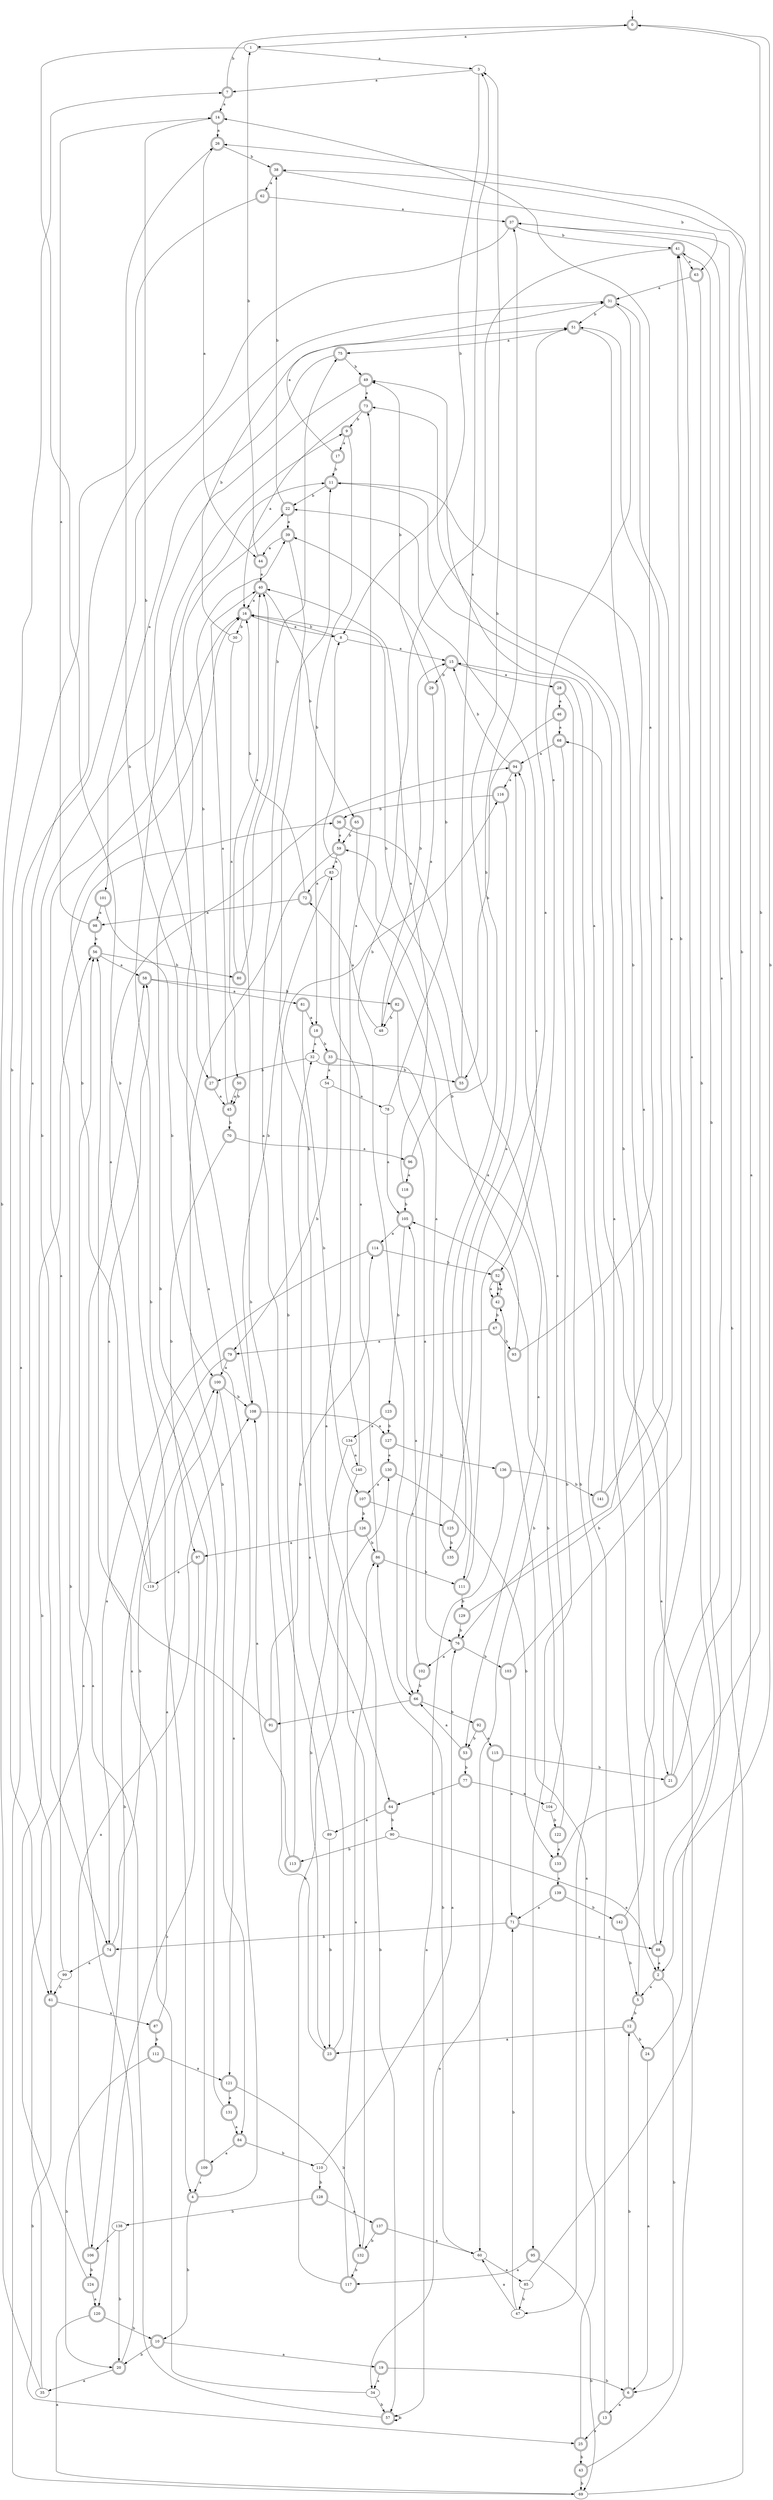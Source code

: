 digraph RandomDFA {
  __start0 [label="", shape=none];
  __start0 -> 0 [label=""];
  0 [shape=circle] [shape=doublecircle]
  0 -> 1 [label="a"]
  0 -> 2 [label="b"]
  1
  1 -> 3 [label="a"]
  1 -> 4 [label="b"]
  2 [shape=doublecircle]
  2 -> 5 [label="a"]
  2 -> 6 [label="b"]
  3
  3 -> 7 [label="a"]
  3 -> 8 [label="b"]
  4 [shape=doublecircle]
  4 -> 9 [label="a"]
  4 -> 10 [label="b"]
  5 [shape=doublecircle]
  5 -> 11 [label="a"]
  5 -> 12 [label="b"]
  6 [shape=doublecircle]
  6 -> 13 [label="a"]
  6 -> 12 [label="b"]
  7 [shape=doublecircle]
  7 -> 14 [label="a"]
  7 -> 0 [label="b"]
  8
  8 -> 15 [label="a"]
  8 -> 16 [label="b"]
  9 [shape=doublecircle]
  9 -> 17 [label="a"]
  9 -> 18 [label="b"]
  10 [shape=doublecircle]
  10 -> 19 [label="a"]
  10 -> 20 [label="b"]
  11 [shape=doublecircle]
  11 -> 21 [label="a"]
  11 -> 22 [label="b"]
  12 [shape=doublecircle]
  12 -> 23 [label="a"]
  12 -> 24 [label="b"]
  13 [shape=doublecircle]
  13 -> 25 [label="a"]
  13 -> 15 [label="b"]
  14 [shape=doublecircle]
  14 -> 26 [label="a"]
  14 -> 27 [label="b"]
  15 [shape=doublecircle]
  15 -> 28 [label="a"]
  15 -> 29 [label="b"]
  16 [shape=doublecircle]
  16 -> 8 [label="a"]
  16 -> 30 [label="b"]
  17 [shape=doublecircle]
  17 -> 31 [label="a"]
  17 -> 11 [label="b"]
  18 [shape=doublecircle]
  18 -> 32 [label="a"]
  18 -> 33 [label="b"]
  19 [shape=doublecircle]
  19 -> 34 [label="a"]
  19 -> 6 [label="b"]
  20 [shape=doublecircle]
  20 -> 35 [label="a"]
  20 -> 36 [label="b"]
  21 [shape=doublecircle]
  21 -> 37 [label="a"]
  21 -> 38 [label="b"]
  22 [shape=doublecircle]
  22 -> 39 [label="a"]
  22 -> 38 [label="b"]
  23 [shape=doublecircle]
  23 -> 32 [label="a"]
  23 -> 40 [label="b"]
  24 [shape=doublecircle]
  24 -> 6 [label="a"]
  24 -> 41 [label="b"]
  25 [shape=doublecircle]
  25 -> 42 [label="a"]
  25 -> 43 [label="b"]
  26 [shape=doublecircle]
  26 -> 44 [label="a"]
  26 -> 38 [label="b"]
  27 [shape=doublecircle]
  27 -> 45 [label="a"]
  27 -> 39 [label="b"]
  28 [shape=doublecircle]
  28 -> 46 [label="a"]
  28 -> 47 [label="b"]
  29 [shape=doublecircle]
  29 -> 48 [label="a"]
  29 -> 49 [label="b"]
  30
  30 -> 50 [label="a"]
  30 -> 51 [label="b"]
  31 [shape=doublecircle]
  31 -> 52 [label="a"]
  31 -> 51 [label="b"]
  32
  32 -> 53 [label="a"]
  32 -> 27 [label="b"]
  33 [shape=doublecircle]
  33 -> 54 [label="a"]
  33 -> 55 [label="b"]
  34
  34 -> 56 [label="a"]
  34 -> 57 [label="b"]
  35
  35 -> 58 [label="a"]
  35 -> 7 [label="b"]
  36 [shape=doublecircle]
  36 -> 59 [label="a"]
  36 -> 60 [label="b"]
  37 [shape=doublecircle]
  37 -> 61 [label="a"]
  37 -> 41 [label="b"]
  38 [shape=doublecircle]
  38 -> 62 [label="a"]
  38 -> 63 [label="b"]
  39 [shape=doublecircle]
  39 -> 44 [label="a"]
  39 -> 64 [label="b"]
  40 [shape=doublecircle]
  40 -> 16 [label="a"]
  40 -> 65 [label="b"]
  41 [shape=doublecircle]
  41 -> 63 [label="a"]
  41 -> 66 [label="b"]
  42 [shape=doublecircle]
  42 -> 52 [label="a"]
  42 -> 67 [label="b"]
  43 [shape=doublecircle]
  43 -> 68 [label="a"]
  43 -> 69 [label="b"]
  44 [shape=doublecircle]
  44 -> 40 [label="a"]
  44 -> 1 [label="b"]
  45 [shape=doublecircle]
  45 -> 40 [label="a"]
  45 -> 70 [label="b"]
  46 [shape=doublecircle]
  46 -> 68 [label="a"]
  46 -> 55 [label="b"]
  47
  47 -> 60 [label="a"]
  47 -> 71 [label="b"]
  48
  48 -> 72 [label="a"]
  48 -> 15 [label="b"]
  49 [shape=doublecircle]
  49 -> 73 [label="a"]
  49 -> 74 [label="b"]
  50 [shape=doublecircle]
  50 -> 45 [label="a"]
  50 -> 45 [label="b"]
  51 [shape=doublecircle]
  51 -> 75 [label="a"]
  51 -> 76 [label="b"]
  52 [shape=doublecircle]
  52 -> 42 [label="a"]
  52 -> 42 [label="b"]
  53 [shape=doublecircle]
  53 -> 66 [label="a"]
  53 -> 77 [label="b"]
  54
  54 -> 78 [label="a"]
  54 -> 79 [label="b"]
  55 [shape=doublecircle]
  55 -> 3 [label="a"]
  55 -> 16 [label="b"]
  56 [shape=doublecircle]
  56 -> 58 [label="a"]
  56 -> 80 [label="b"]
  57 [shape=doublecircle]
  57 -> 56 [label="a"]
  57 -> 57 [label="b"]
  58 [shape=doublecircle]
  58 -> 81 [label="a"]
  58 -> 82 [label="b"]
  59 [shape=doublecircle]
  59 -> 83 [label="a"]
  59 -> 84 [label="b"]
  60
  60 -> 85 [label="a"]
  60 -> 86 [label="b"]
  61 [shape=doublecircle]
  61 -> 87 [label="a"]
  61 -> 25 [label="b"]
  62 [shape=doublecircle]
  62 -> 37 [label="a"]
  62 -> 61 [label="b"]
  63 [shape=doublecircle]
  63 -> 31 [label="a"]
  63 -> 88 [label="b"]
  64 [shape=doublecircle]
  64 -> 89 [label="a"]
  64 -> 90 [label="b"]
  65 [shape=doublecircle]
  65 -> 76 [label="a"]
  65 -> 59 [label="b"]
  66 [shape=doublecircle]
  66 -> 91 [label="a"]
  66 -> 92 [label="b"]
  67 [shape=doublecircle]
  67 -> 79 [label="a"]
  67 -> 93 [label="b"]
  68 [shape=doublecircle]
  68 -> 94 [label="a"]
  68 -> 95 [label="b"]
  69
  69 -> 31 [label="a"]
  69 -> 37 [label="b"]
  70 [shape=doublecircle]
  70 -> 96 [label="a"]
  70 -> 97 [label="b"]
  71 [shape=doublecircle]
  71 -> 88 [label="a"]
  71 -> 74 [label="b"]
  72 [shape=doublecircle]
  72 -> 98 [label="a"]
  72 -> 16 [label="b"]
  73 [shape=doublecircle]
  73 -> 16 [label="a"]
  73 -> 9 [label="b"]
  74 [shape=doublecircle]
  74 -> 99 [label="a"]
  74 -> 100 [label="b"]
  75 [shape=doublecircle]
  75 -> 101 [label="a"]
  75 -> 49 [label="b"]
  76 [shape=doublecircle]
  76 -> 102 [label="a"]
  76 -> 103 [label="b"]
  77 [shape=doublecircle]
  77 -> 104 [label="a"]
  77 -> 64 [label="b"]
  78
  78 -> 105 [label="a"]
  78 -> 39 [label="b"]
  79 [shape=doublecircle]
  79 -> 100 [label="a"]
  79 -> 106 [label="b"]
  80 [shape=doublecircle]
  80 -> 40 [label="a"]
  80 -> 75 [label="b"]
  81 [shape=doublecircle]
  81 -> 18 [label="a"]
  81 -> 107 [label="b"]
  82 [shape=doublecircle]
  82 -> 66 [label="a"]
  82 -> 48 [label="b"]
  83
  83 -> 72 [label="a"]
  83 -> 108 [label="b"]
  84 [shape=doublecircle]
  84 -> 109 [label="a"]
  84 -> 110 [label="b"]
  85
  85 -> 26 [label="a"]
  85 -> 47 [label="b"]
  86 [shape=doublecircle]
  86 -> 83 [label="a"]
  86 -> 111 [label="b"]
  87 [shape=doublecircle]
  87 -> 100 [label="a"]
  87 -> 112 [label="b"]
  88 [shape=doublecircle]
  88 -> 2 [label="a"]
  88 -> 73 [label="b"]
  89
  89 -> 11 [label="a"]
  89 -> 23 [label="b"]
  90
  90 -> 2 [label="a"]
  90 -> 113 [label="b"]
  91 [shape=doublecircle]
  91 -> 58 [label="a"]
  91 -> 114 [label="b"]
  92 [shape=doublecircle]
  92 -> 115 [label="a"]
  92 -> 53 [label="b"]
  93 [shape=doublecircle]
  93 -> 14 [label="a"]
  93 -> 59 [label="b"]
  94 [shape=doublecircle]
  94 -> 116 [label="a"]
  94 -> 15 [label="b"]
  95 [shape=doublecircle]
  95 -> 117 [label="a"]
  95 -> 69 [label="b"]
  96 [shape=doublecircle]
  96 -> 118 [label="a"]
  96 -> 3 [label="b"]
  97 [shape=doublecircle]
  97 -> 119 [label="a"]
  97 -> 120 [label="b"]
  98 [shape=doublecircle]
  98 -> 14 [label="a"]
  98 -> 56 [label="b"]
  99
  99 -> 16 [label="a"]
  99 -> 61 [label="b"]
  100 [shape=doublecircle]
  100 -> 121 [label="a"]
  100 -> 108 [label="b"]
  101 [shape=doublecircle]
  101 -> 98 [label="a"]
  101 -> 100 [label="b"]
  102 [shape=doublecircle]
  102 -> 105 [label="a"]
  102 -> 66 [label="b"]
  103 [shape=doublecircle]
  103 -> 71 [label="a"]
  103 -> 41 [label="b"]
  104
  104 -> 94 [label="a"]
  104 -> 122 [label="b"]
  105 [shape=doublecircle]
  105 -> 114 [label="a"]
  105 -> 123 [label="b"]
  106 [shape=doublecircle]
  106 -> 108 [label="a"]
  106 -> 124 [label="b"]
  107 [shape=doublecircle]
  107 -> 125 [label="a"]
  107 -> 126 [label="b"]
  108 [shape=doublecircle]
  108 -> 127 [label="a"]
  108 -> 26 [label="b"]
  109 [shape=doublecircle]
  109 -> 4 [label="a"]
  109 -> 11 [label="b"]
  110
  110 -> 76 [label="a"]
  110 -> 128 [label="b"]
  111 [shape=doublecircle]
  111 -> 22 [label="a"]
  111 -> 129 [label="b"]
  112 [shape=doublecircle]
  112 -> 121 [label="a"]
  112 -> 20 [label="b"]
  113 [shape=doublecircle]
  113 -> 108 [label="a"]
  113 -> 116 [label="b"]
  114 [shape=doublecircle]
  114 -> 74 [label="a"]
  114 -> 52 [label="b"]
  115 [shape=doublecircle]
  115 -> 34 [label="a"]
  115 -> 21 [label="b"]
  116 [shape=doublecircle]
  116 -> 111 [label="a"]
  116 -> 36 [label="b"]
  117 [shape=doublecircle]
  117 -> 86 [label="a"]
  117 -> 130 [label="b"]
  118 [shape=doublecircle]
  118 -> 40 [label="a"]
  118 -> 105 [label="b"]
  119
  119 -> 94 [label="a"]
  119 -> 16 [label="b"]
  120 [shape=doublecircle]
  120 -> 69 [label="a"]
  120 -> 10 [label="b"]
  121 [shape=doublecircle]
  121 -> 131 [label="a"]
  121 -> 132 [label="b"]
  122 [shape=doublecircle]
  122 -> 133 [label="a"]
  122 -> 105 [label="b"]
  123 [shape=doublecircle]
  123 -> 134 [label="a"]
  123 -> 127 [label="b"]
  124 [shape=doublecircle]
  124 -> 120 [label="a"]
  124 -> 56 [label="b"]
  125 [shape=doublecircle]
  125 -> 51 [label="a"]
  125 -> 135 [label="b"]
  126 [shape=doublecircle]
  126 -> 97 [label="a"]
  126 -> 86 [label="b"]
  127 [shape=doublecircle]
  127 -> 130 [label="a"]
  127 -> 136 [label="b"]
  128 [shape=doublecircle]
  128 -> 137 [label="a"]
  128 -> 138 [label="b"]
  129 [shape=doublecircle]
  129 -> 31 [label="a"]
  129 -> 76 [label="b"]
  130 [shape=doublecircle]
  130 -> 107 [label="a"]
  130 -> 133 [label="b"]
  131 [shape=doublecircle]
  131 -> 84 [label="a"]
  131 -> 22 [label="b"]
  132 [shape=doublecircle]
  132 -> 8 [label="a"]
  132 -> 117 [label="b"]
  133 [shape=doublecircle]
  133 -> 139 [label="a"]
  133 -> 0 [label="b"]
  134
  134 -> 140 [label="a"]
  134 -> 23 [label="b"]
  135 [shape=doublecircle]
  135 -> 94 [label="a"]
  135 -> 37 [label="b"]
  136 [shape=doublecircle]
  136 -> 57 [label="a"]
  136 -> 141 [label="b"]
  137 [shape=doublecircle]
  137 -> 60 [label="a"]
  137 -> 132 [label="b"]
  138
  138 -> 106 [label="a"]
  138 -> 20 [label="b"]
  139 [shape=doublecircle]
  139 -> 71 [label="a"]
  139 -> 142 [label="b"]
  140
  140 -> 73 [label="a"]
  140 -> 57 [label="b"]
  141 [shape=doublecircle]
  141 -> 49 [label="a"]
  141 -> 51 [label="b"]
  142 [shape=doublecircle]
  142 -> 41 [label="a"]
  142 -> 5 [label="b"]
}
